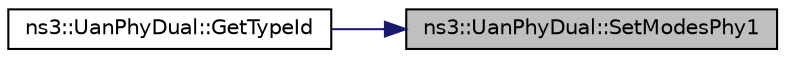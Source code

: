 digraph "ns3::UanPhyDual::SetModesPhy1"
{
 // LATEX_PDF_SIZE
  edge [fontname="Helvetica",fontsize="10",labelfontname="Helvetica",labelfontsize="10"];
  node [fontname="Helvetica",fontsize="10",shape=record];
  rankdir="RL";
  Node1 [label="ns3::UanPhyDual::SetModesPhy1",height=0.2,width=0.4,color="black", fillcolor="grey75", style="filled", fontcolor="black",tooltip="Set the available modes."];
  Node1 -> Node2 [dir="back",color="midnightblue",fontsize="10",style="solid",fontname="Helvetica"];
  Node2 [label="ns3::UanPhyDual::GetTypeId",height=0.2,width=0.4,color="black", fillcolor="white", style="filled",URL="$classns3_1_1_uan_phy_dual.html#a752fb11320bd10e9ae1d92561eb02bac",tooltip="Register this type."];
}
